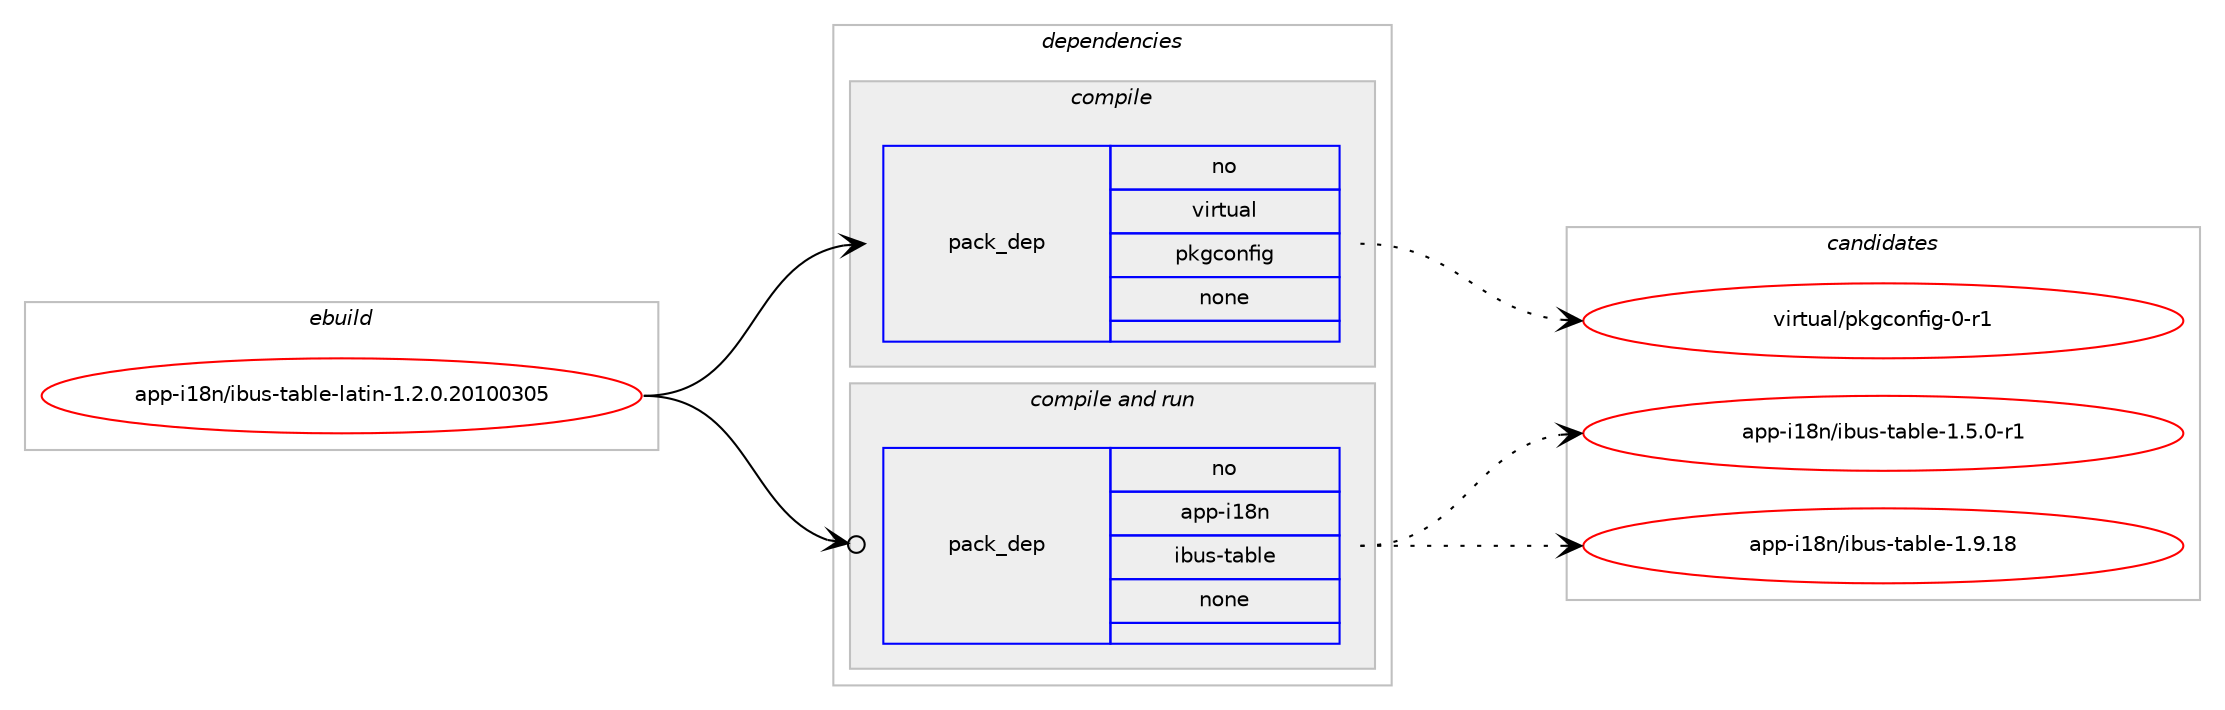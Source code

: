 digraph prolog {

# *************
# Graph options
# *************

newrank=true;
concentrate=true;
compound=true;
graph [rankdir=LR,fontname=Helvetica,fontsize=10,ranksep=1.5];#, ranksep=2.5, nodesep=0.2];
edge  [arrowhead=vee];
node  [fontname=Helvetica,fontsize=10];

# **********
# The ebuild
# **********

subgraph cluster_leftcol {
color=gray;
rank=same;
label=<<i>ebuild</i>>;
id [label="app-i18n/ibus-table-latin-1.2.0.20100305", color=red, width=4, href="../app-i18n/ibus-table-latin-1.2.0.20100305.svg"];
}

# ****************
# The dependencies
# ****************

subgraph cluster_midcol {
color=gray;
label=<<i>dependencies</i>>;
subgraph cluster_compile {
fillcolor="#eeeeee";
style=filled;
label=<<i>compile</i>>;
subgraph pack30249 {
dependency42765 [label=<<TABLE BORDER="0" CELLBORDER="1" CELLSPACING="0" CELLPADDING="4" WIDTH="220"><TR><TD ROWSPAN="6" CELLPADDING="30">pack_dep</TD></TR><TR><TD WIDTH="110">no</TD></TR><TR><TD>virtual</TD></TR><TR><TD>pkgconfig</TD></TR><TR><TD>none</TD></TR><TR><TD></TD></TR></TABLE>>, shape=none, color=blue];
}
id:e -> dependency42765:w [weight=20,style="solid",arrowhead="vee"];
}
subgraph cluster_compileandrun {
fillcolor="#eeeeee";
style=filled;
label=<<i>compile and run</i>>;
subgraph pack30250 {
dependency42766 [label=<<TABLE BORDER="0" CELLBORDER="1" CELLSPACING="0" CELLPADDING="4" WIDTH="220"><TR><TD ROWSPAN="6" CELLPADDING="30">pack_dep</TD></TR><TR><TD WIDTH="110">no</TD></TR><TR><TD>app-i18n</TD></TR><TR><TD>ibus-table</TD></TR><TR><TD>none</TD></TR><TR><TD></TD></TR></TABLE>>, shape=none, color=blue];
}
id:e -> dependency42766:w [weight=20,style="solid",arrowhead="odotvee"];
}
subgraph cluster_run {
fillcolor="#eeeeee";
style=filled;
label=<<i>run</i>>;
}
}

# **************
# The candidates
# **************

subgraph cluster_choices {
rank=same;
color=gray;
label=<<i>candidates</i>>;

subgraph choice30249 {
color=black;
nodesep=1;
choice11810511411611797108471121071039911111010210510345484511449 [label="virtual/pkgconfig-0-r1", color=red, width=4,href="../virtual/pkgconfig-0-r1.svg"];
dependency42765:e -> choice11810511411611797108471121071039911111010210510345484511449:w [style=dotted,weight="100"];
}
subgraph choice30250 {
color=black;
nodesep=1;
choice9711211245105495611047105981171154511697981081014549465346484511449 [label="app-i18n/ibus-table-1.5.0-r1", color=red, width=4,href="../app-i18n/ibus-table-1.5.0-r1.svg"];
choice97112112451054956110471059811711545116979810810145494657464956 [label="app-i18n/ibus-table-1.9.18", color=red, width=4,href="../app-i18n/ibus-table-1.9.18.svg"];
dependency42766:e -> choice9711211245105495611047105981171154511697981081014549465346484511449:w [style=dotted,weight="100"];
dependency42766:e -> choice97112112451054956110471059811711545116979810810145494657464956:w [style=dotted,weight="100"];
}
}

}
